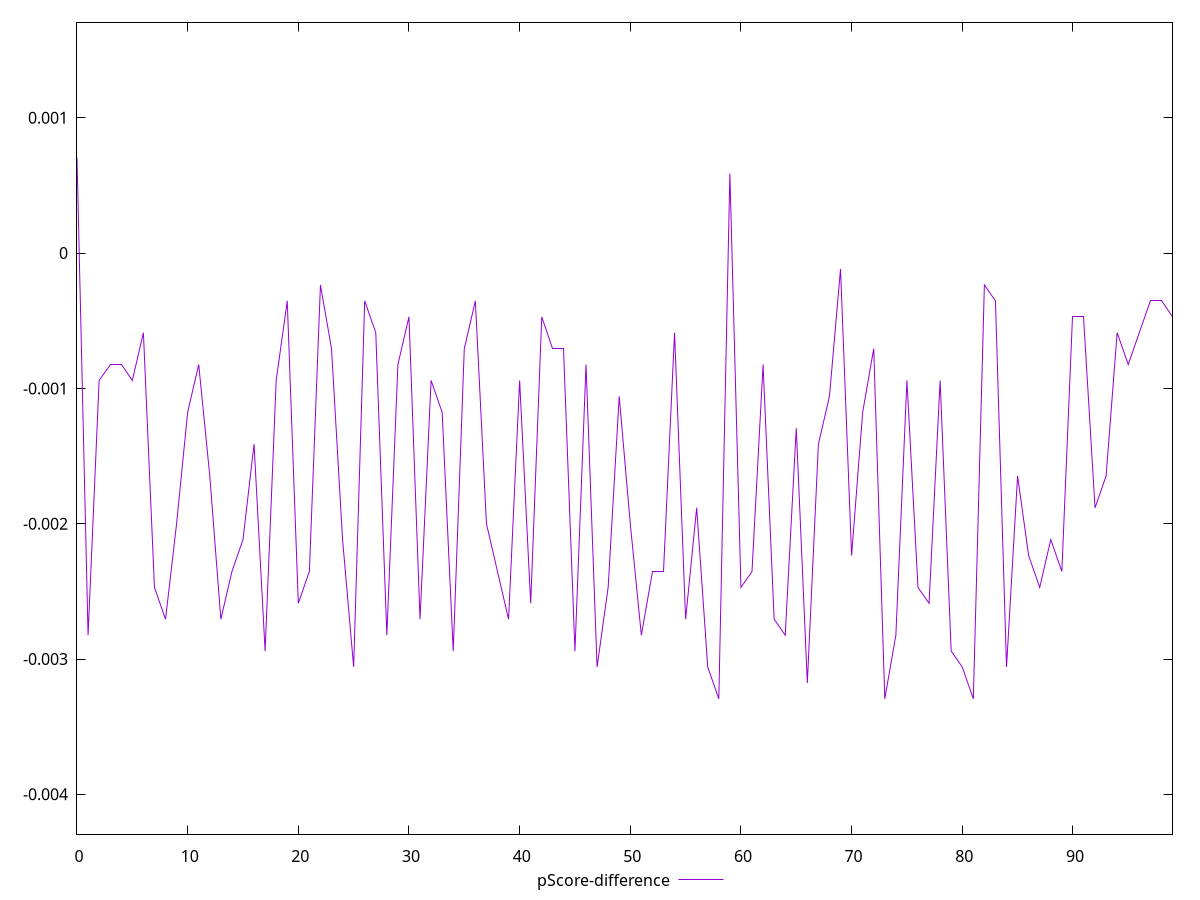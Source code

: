 reset

$pScoreDifference <<EOF
0 0.0007058823529411673
1 -0.0028235294117647247
2 -0.0009411764705882231
3 -0.0008235294117647229
4 -0.0008235294117647229
5 -0.0009411764705882231
6 -0.0005882352941176672
7 -0.0024705882352941133
8 -0.0027058823529412246
9 -0.0020000000000000018
10 -0.0011764705882353343
11 -0.0008235294117647229
12 -0.0016470588235294459
13 -0.0027058823529412246
14 -0.002352941176470613
15 -0.0021176470588235574
16 -0.0014117647058823901
17 -0.002941176470588225
18 -0.0009411764705882231
19 -0.0003529411764706114
20 -0.002588235294117669
21 -0.002352941176470613
22 -0.00023529411764705577
23 -0.0007058823529412228
24 -0.0021176470588235574
25 -0.0030588235294117805
26 -0.0003529411764706114
27 -0.0005882352941176672
28 -0.0028235294117647247
29 -0.0008235294117647229
30 -0.00047058823529411153
31 -0.0027058823529412246
32 -0.0009411764705882231
33 -0.0011764705882353343
34 -0.002941176470588225
35 -0.0007058823529412228
36 -0.0003529411764706114
37 -0.0020000000000000018
38 -0.002352941176470613
39 -0.0027058823529412246
40 -0.0009411764705882231
41 -0.002588235294117669
42 -0.00047058823529411153
43 -0.0007058823529412228
44 -0.0007058823529412228
45 -0.002941176470588225
46 -0.0008235294117647229
47 -0.0030588235294117805
48 -0.0024705882352941133
49 -0.0010588235294117787
50 -0.0020000000000000018
51 -0.0028235294117647247
52 -0.002352941176470613
53 -0.002352941176470613
54 -0.0005882352941176672
55 -0.0027058823529412246
56 -0.0018823529411765016
57 -0.0030588235294117805
58 -0.0032941176470588363
59 0.0005882352941176117
60 -0.0024705882352941133
61 -0.002352941176470613
62 -0.0008235294117647229
63 -0.0027058823529412246
64 -0.0028235294117647247
65 -0.0012941176470588345
66 -0.003176470588235336
67 -0.0014117647058823901
68 -0.0010588235294117787
69 -0.00011764705882355564
70 -0.0022352941176470575
71 -0.0011764705882353343
72 -0.0007058823529412228
73 -0.0032941176470588363
74 -0.0028235294117647247
75 -0.0009411764705882231
76 -0.0024705882352941133
77 -0.002588235294117669
78 -0.0009411764705882231
79 -0.002941176470588225
80 -0.0030588235294117805
81 -0.0032941176470588363
82 -0.00023529411764705577
83 -0.0003529411764706114
84 -0.0030588235294117805
85 -0.0016470588235294459
86 -0.0022352941176470575
87 -0.0024705882352941133
88 -0.0021176470588235574
89 -0.002352941176470613
90 -0.00047058823529411153
91 -0.00047058823529411153
92 -0.0018823529411765016
93 -0.0016470588235294459
94 -0.0005882352941176672
95 -0.0008235294117647229
96 -0.0005882352941176672
97 -0.0003529411764706114
98 -0.0003529411764706114
99 -0.00047058823529411153
EOF

set key outside below
set xrange [0:99]
set yrange [-0.004294117647058836:0.0017058823529411673]
set trange [-0.004294117647058836:0.0017058823529411673]
set terminal svg size 640, 500 enhanced background rgb 'white'
set output "reports/report_00033_2021-03-01T14-23-16.841Z/render-blocking-resources/samples/astro/pScore-difference/values.svg"

plot $pScoreDifference title "pScore-difference" with line

reset
